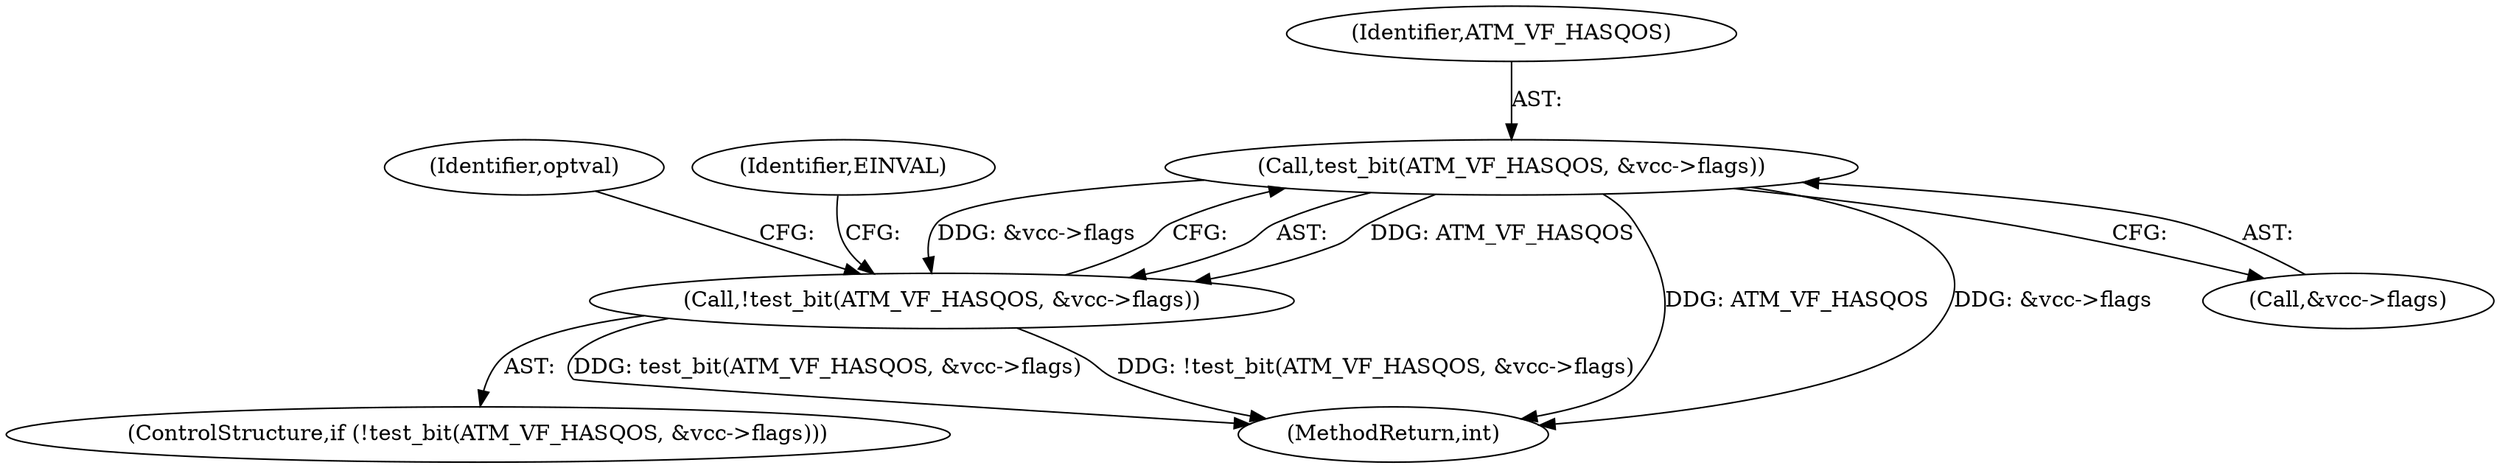 digraph "0_linux_e862f1a9b7df4e8196ebec45ac62295138aa3fc2@pointer" {
"1000138" [label="(Call,test_bit(ATM_VF_HASQOS, &vcc->flags))"];
"1000137" [label="(Call,!test_bit(ATM_VF_HASQOS, &vcc->flags))"];
"1000138" [label="(Call,test_bit(ATM_VF_HASQOS, &vcc->flags))"];
"1000139" [label="(Identifier,ATM_VF_HASQOS)"];
"1000150" [label="(Identifier,optval)"];
"1000283" [label="(MethodReturn,int)"];
"1000137" [label="(Call,!test_bit(ATM_VF_HASQOS, &vcc->flags))"];
"1000136" [label="(ControlStructure,if (!test_bit(ATM_VF_HASQOS, &vcc->flags)))"];
"1000146" [label="(Identifier,EINVAL)"];
"1000140" [label="(Call,&vcc->flags)"];
"1000138" -> "1000137"  [label="AST: "];
"1000138" -> "1000140"  [label="CFG: "];
"1000139" -> "1000138"  [label="AST: "];
"1000140" -> "1000138"  [label="AST: "];
"1000137" -> "1000138"  [label="CFG: "];
"1000138" -> "1000283"  [label="DDG: ATM_VF_HASQOS"];
"1000138" -> "1000283"  [label="DDG: &vcc->flags"];
"1000138" -> "1000137"  [label="DDG: ATM_VF_HASQOS"];
"1000138" -> "1000137"  [label="DDG: &vcc->flags"];
"1000137" -> "1000136"  [label="AST: "];
"1000146" -> "1000137"  [label="CFG: "];
"1000150" -> "1000137"  [label="CFG: "];
"1000137" -> "1000283"  [label="DDG: test_bit(ATM_VF_HASQOS, &vcc->flags)"];
"1000137" -> "1000283"  [label="DDG: !test_bit(ATM_VF_HASQOS, &vcc->flags)"];
}
